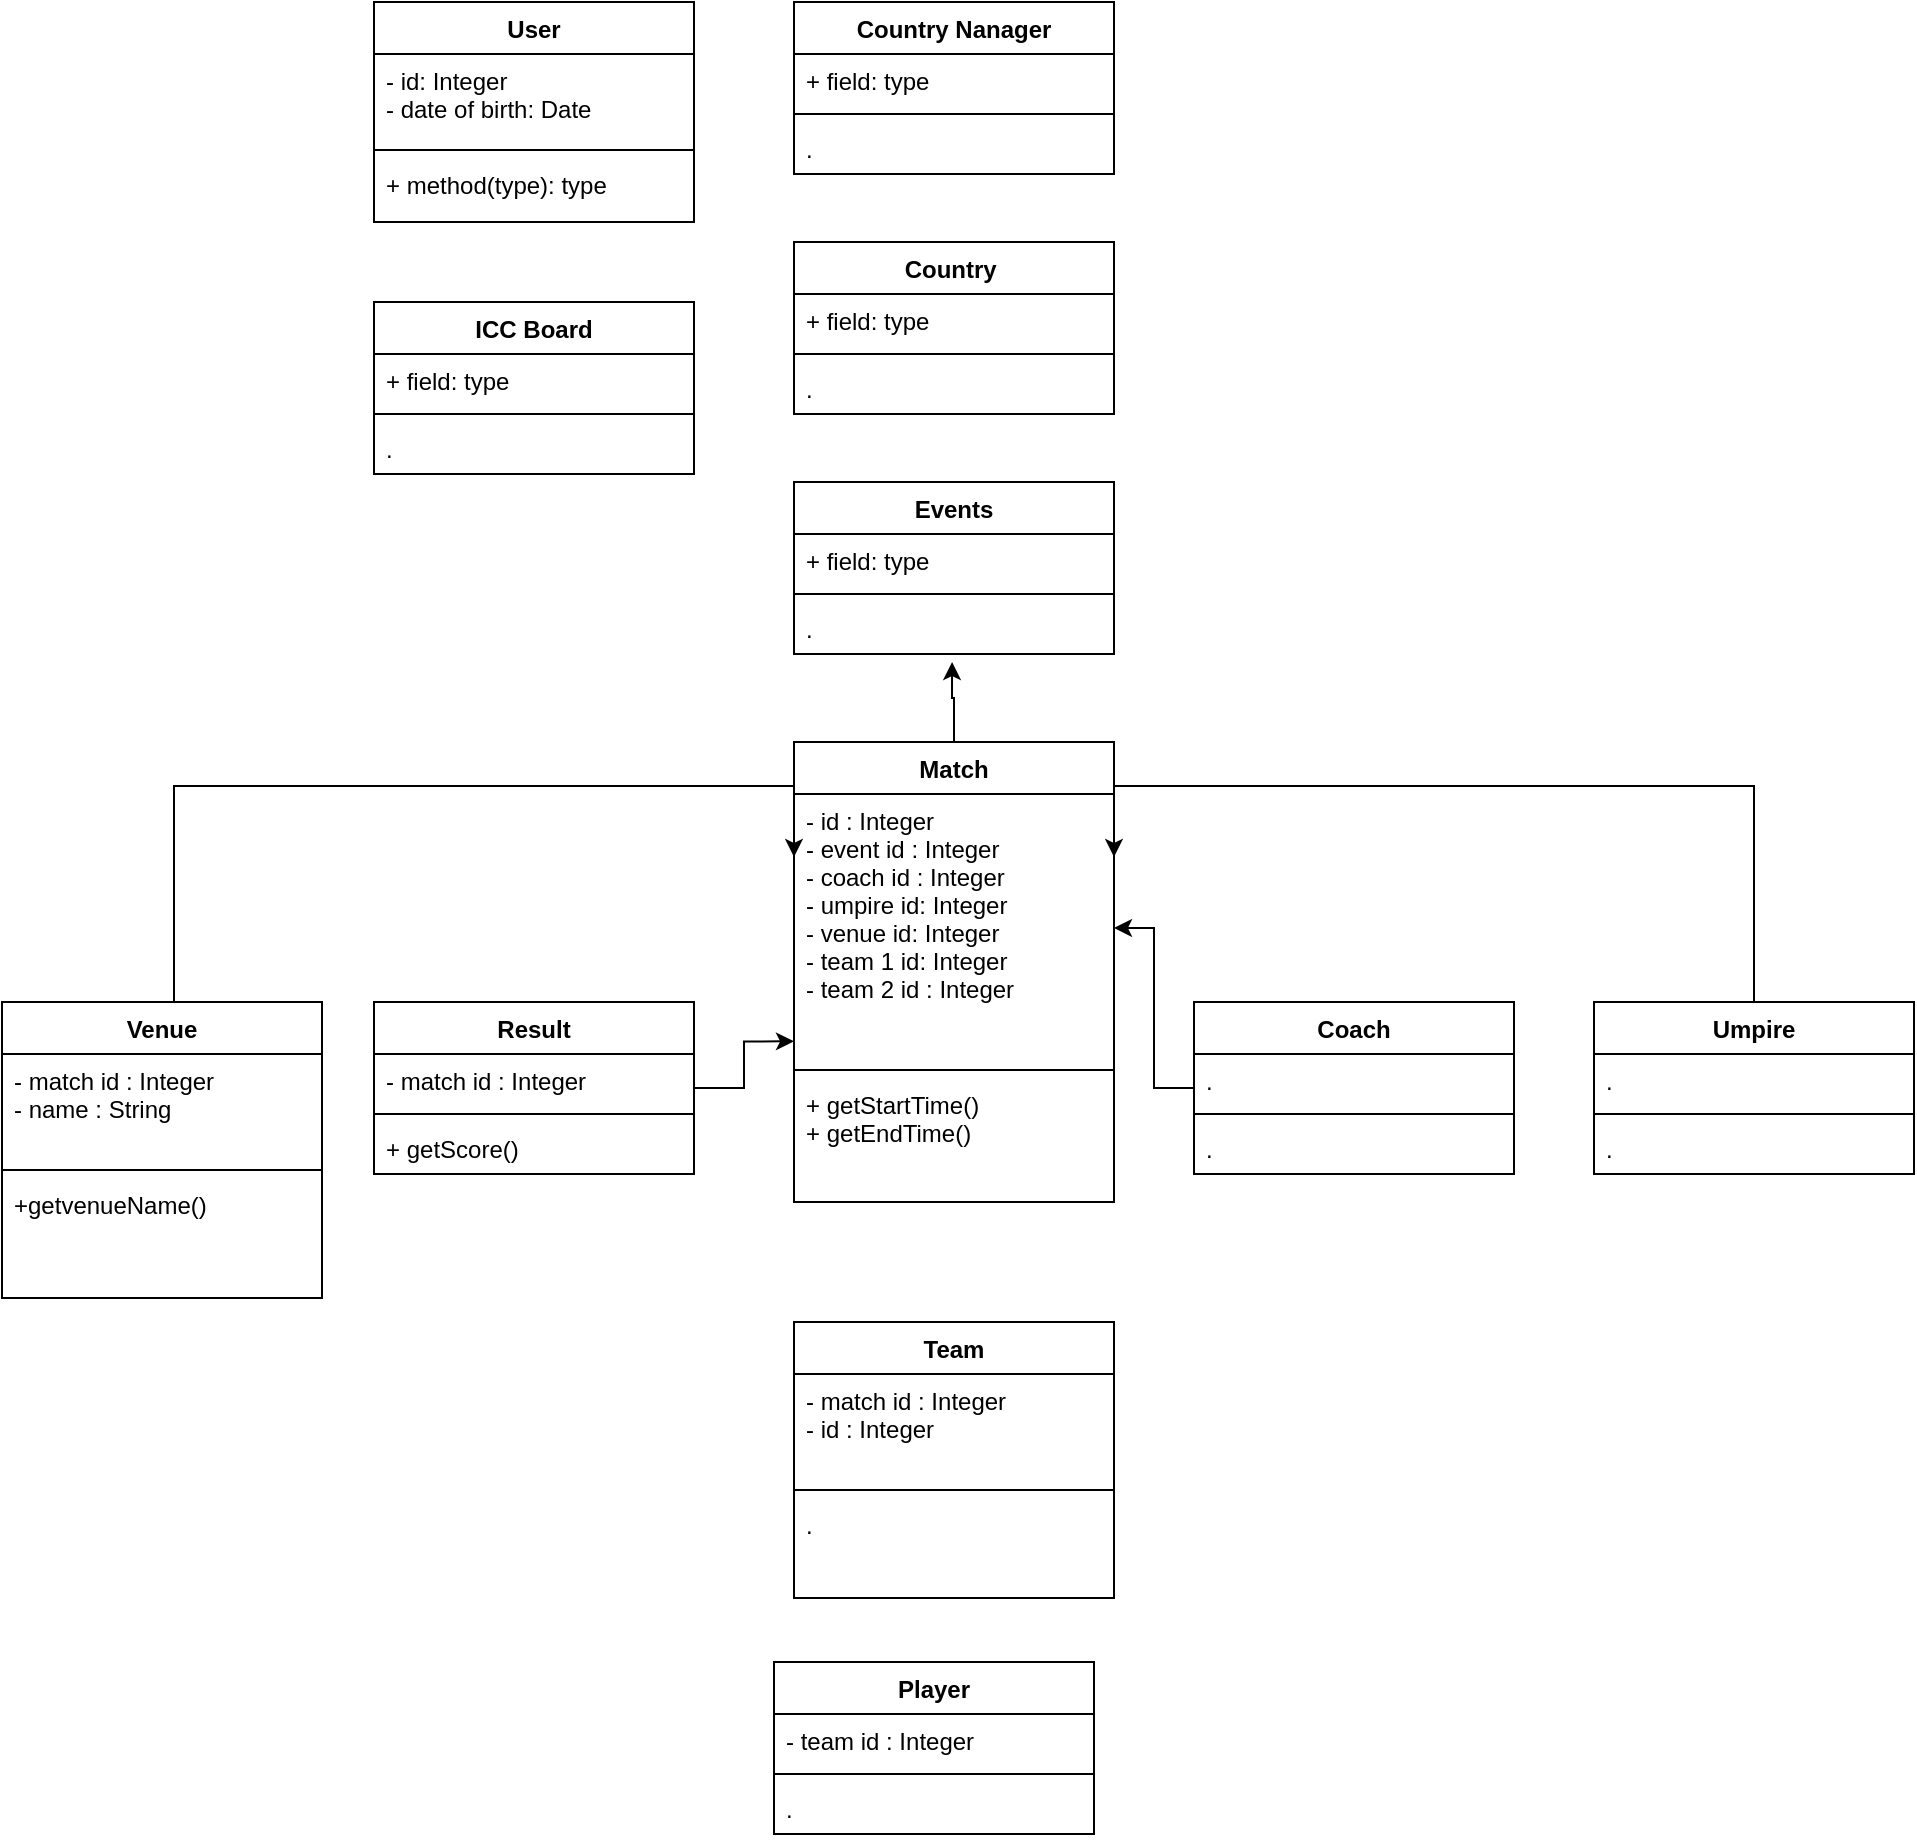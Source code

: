 <mxfile version="15.0.4" type="device"><diagram id="Cr2H69QlrkXvRsH1IQbM" name="Page-1"><mxGraphModel dx="1108" dy="492" grid="1" gridSize="10" guides="1" tooltips="1" connect="1" arrows="1" fold="1" page="1" pageScale="1" pageWidth="827" pageHeight="1169" math="0" shadow="0"><root><mxCell id="0"/><mxCell id="1" parent="0"/><mxCell id="Sb1HRaZvyHc4vmfKNJPv-11" value="User" style="swimlane;fontStyle=1;align=center;verticalAlign=top;childLayout=stackLayout;horizontal=1;startSize=26;horizontalStack=0;resizeParent=1;resizeParentMax=0;resizeLast=0;collapsible=1;marginBottom=0;" parent="1" vertex="1"><mxGeometry x="270" y="100" width="160" height="110" as="geometry"/></mxCell><mxCell id="Sb1HRaZvyHc4vmfKNJPv-12" value="- id: Integer&#10;- date of birth: Date" style="text;strokeColor=none;fillColor=none;align=left;verticalAlign=top;spacingLeft=4;spacingRight=4;overflow=hidden;rotatable=0;points=[[0,0.5],[1,0.5]];portConstraint=eastwest;" parent="Sb1HRaZvyHc4vmfKNJPv-11" vertex="1"><mxGeometry y="26" width="160" height="44" as="geometry"/></mxCell><mxCell id="Sb1HRaZvyHc4vmfKNJPv-13" value="" style="line;strokeWidth=1;fillColor=none;align=left;verticalAlign=middle;spacingTop=-1;spacingLeft=3;spacingRight=3;rotatable=0;labelPosition=right;points=[];portConstraint=eastwest;" parent="Sb1HRaZvyHc4vmfKNJPv-11" vertex="1"><mxGeometry y="70" width="160" height="8" as="geometry"/></mxCell><mxCell id="Sb1HRaZvyHc4vmfKNJPv-14" value="+ method(type): type" style="text;strokeColor=none;fillColor=none;align=left;verticalAlign=top;spacingLeft=4;spacingRight=4;overflow=hidden;rotatable=0;points=[[0,0.5],[1,0.5]];portConstraint=eastwest;" parent="Sb1HRaZvyHc4vmfKNJPv-11" vertex="1"><mxGeometry y="78" width="160" height="32" as="geometry"/></mxCell><mxCell id="Sb1HRaZvyHc4vmfKNJPv-15" value="ICC Board" style="swimlane;fontStyle=1;align=center;verticalAlign=top;childLayout=stackLayout;horizontal=1;startSize=26;horizontalStack=0;resizeParent=1;resizeParentMax=0;resizeLast=0;collapsible=1;marginBottom=0;" parent="1" vertex="1"><mxGeometry x="270" y="250" width="160" height="86" as="geometry"/></mxCell><mxCell id="Sb1HRaZvyHc4vmfKNJPv-16" value="+ field: type" style="text;strokeColor=none;fillColor=none;align=left;verticalAlign=top;spacingLeft=4;spacingRight=4;overflow=hidden;rotatable=0;points=[[0,0.5],[1,0.5]];portConstraint=eastwest;" parent="Sb1HRaZvyHc4vmfKNJPv-15" vertex="1"><mxGeometry y="26" width="160" height="26" as="geometry"/></mxCell><mxCell id="Sb1HRaZvyHc4vmfKNJPv-17" value="" style="line;strokeWidth=1;fillColor=none;align=left;verticalAlign=middle;spacingTop=-1;spacingLeft=3;spacingRight=3;rotatable=0;labelPosition=right;points=[];portConstraint=eastwest;" parent="Sb1HRaZvyHc4vmfKNJPv-15" vertex="1"><mxGeometry y="52" width="160" height="8" as="geometry"/></mxCell><mxCell id="Sb1HRaZvyHc4vmfKNJPv-18" value="." style="text;strokeColor=none;fillColor=none;align=left;verticalAlign=top;spacingLeft=4;spacingRight=4;overflow=hidden;rotatable=0;points=[[0,0.5],[1,0.5]];portConstraint=eastwest;" parent="Sb1HRaZvyHc4vmfKNJPv-15" vertex="1"><mxGeometry y="60" width="160" height="26" as="geometry"/></mxCell><mxCell id="Sb1HRaZvyHc4vmfKNJPv-20" value="Player" style="swimlane;fontStyle=1;align=center;verticalAlign=top;childLayout=stackLayout;horizontal=1;startSize=26;horizontalStack=0;resizeParent=1;resizeParentMax=0;resizeLast=0;collapsible=1;marginBottom=0;" parent="1" vertex="1"><mxGeometry x="470" y="930" width="160" height="86" as="geometry"/></mxCell><mxCell id="Sb1HRaZvyHc4vmfKNJPv-21" value="- team id : Integer" style="text;strokeColor=none;fillColor=none;align=left;verticalAlign=top;spacingLeft=4;spacingRight=4;overflow=hidden;rotatable=0;points=[[0,0.5],[1,0.5]];portConstraint=eastwest;" parent="Sb1HRaZvyHc4vmfKNJPv-20" vertex="1"><mxGeometry y="26" width="160" height="26" as="geometry"/></mxCell><mxCell id="Sb1HRaZvyHc4vmfKNJPv-22" value="" style="line;strokeWidth=1;fillColor=none;align=left;verticalAlign=middle;spacingTop=-1;spacingLeft=3;spacingRight=3;rotatable=0;labelPosition=right;points=[];portConstraint=eastwest;" parent="Sb1HRaZvyHc4vmfKNJPv-20" vertex="1"><mxGeometry y="52" width="160" height="8" as="geometry"/></mxCell><mxCell id="Sb1HRaZvyHc4vmfKNJPv-23" value="." style="text;strokeColor=none;fillColor=none;align=left;verticalAlign=top;spacingLeft=4;spacingRight=4;overflow=hidden;rotatable=0;points=[[0,0.5],[1,0.5]];portConstraint=eastwest;" parent="Sb1HRaZvyHc4vmfKNJPv-20" vertex="1"><mxGeometry y="60" width="160" height="26" as="geometry"/></mxCell><mxCell id="Sb1HRaZvyHc4vmfKNJPv-66" style="edgeStyle=orthogonalEdgeStyle;rounded=0;orthogonalLoop=1;jettySize=auto;html=1;" parent="1" source="Sb1HRaZvyHc4vmfKNJPv-24" target="Sb1HRaZvyHc4vmfKNJPv-41" edge="1"><mxGeometry relative="1" as="geometry"/></mxCell><mxCell id="Sb1HRaZvyHc4vmfKNJPv-24" value="Coach" style="swimlane;fontStyle=1;align=center;verticalAlign=top;childLayout=stackLayout;horizontal=1;startSize=26;horizontalStack=0;resizeParent=1;resizeParentMax=0;resizeLast=0;collapsible=1;marginBottom=0;" parent="1" vertex="1"><mxGeometry x="680" y="600" width="160" height="86" as="geometry"/></mxCell><mxCell id="Sb1HRaZvyHc4vmfKNJPv-25" value="." style="text;strokeColor=none;fillColor=none;align=left;verticalAlign=top;spacingLeft=4;spacingRight=4;overflow=hidden;rotatable=0;points=[[0,0.5],[1,0.5]];portConstraint=eastwest;" parent="Sb1HRaZvyHc4vmfKNJPv-24" vertex="1"><mxGeometry y="26" width="160" height="26" as="geometry"/></mxCell><mxCell id="Sb1HRaZvyHc4vmfKNJPv-26" value="" style="line;strokeWidth=1;fillColor=none;align=left;verticalAlign=middle;spacingTop=-1;spacingLeft=3;spacingRight=3;rotatable=0;labelPosition=right;points=[];portConstraint=eastwest;" parent="Sb1HRaZvyHc4vmfKNJPv-24" vertex="1"><mxGeometry y="52" width="160" height="8" as="geometry"/></mxCell><mxCell id="Sb1HRaZvyHc4vmfKNJPv-27" value="." style="text;strokeColor=none;fillColor=none;align=left;verticalAlign=top;spacingLeft=4;spacingRight=4;overflow=hidden;rotatable=0;points=[[0,0.5],[1,0.5]];portConstraint=eastwest;" parent="Sb1HRaZvyHc4vmfKNJPv-24" vertex="1"><mxGeometry y="60" width="160" height="26" as="geometry"/></mxCell><mxCell id="Sb1HRaZvyHc4vmfKNJPv-28" value="Country Nanager" style="swimlane;fontStyle=1;align=center;verticalAlign=top;childLayout=stackLayout;horizontal=1;startSize=26;horizontalStack=0;resizeParent=1;resizeParentMax=0;resizeLast=0;collapsible=1;marginBottom=0;" parent="1" vertex="1"><mxGeometry x="480" y="100" width="160" height="86" as="geometry"/></mxCell><mxCell id="Sb1HRaZvyHc4vmfKNJPv-29" value="+ field: type" style="text;strokeColor=none;fillColor=none;align=left;verticalAlign=top;spacingLeft=4;spacingRight=4;overflow=hidden;rotatable=0;points=[[0,0.5],[1,0.5]];portConstraint=eastwest;" parent="Sb1HRaZvyHc4vmfKNJPv-28" vertex="1"><mxGeometry y="26" width="160" height="26" as="geometry"/></mxCell><mxCell id="Sb1HRaZvyHc4vmfKNJPv-30" value="" style="line;strokeWidth=1;fillColor=none;align=left;verticalAlign=middle;spacingTop=-1;spacingLeft=3;spacingRight=3;rotatable=0;labelPosition=right;points=[];portConstraint=eastwest;" parent="Sb1HRaZvyHc4vmfKNJPv-28" vertex="1"><mxGeometry y="52" width="160" height="8" as="geometry"/></mxCell><mxCell id="Sb1HRaZvyHc4vmfKNJPv-31" value="." style="text;strokeColor=none;fillColor=none;align=left;verticalAlign=top;spacingLeft=4;spacingRight=4;overflow=hidden;rotatable=0;points=[[0,0.5],[1,0.5]];portConstraint=eastwest;" parent="Sb1HRaZvyHc4vmfKNJPv-28" vertex="1"><mxGeometry y="60" width="160" height="26" as="geometry"/></mxCell><mxCell id="Sb1HRaZvyHc4vmfKNJPv-67" style="edgeStyle=orthogonalEdgeStyle;rounded=0;orthogonalLoop=1;jettySize=auto;html=1;entryX=1;entryY=0.25;entryDx=0;entryDy=0;" parent="1" source="Sb1HRaZvyHc4vmfKNJPv-32" target="Sb1HRaZvyHc4vmfKNJPv-40" edge="1"><mxGeometry relative="1" as="geometry"><Array as="points"><mxPoint x="960" y="492"/></Array></mxGeometry></mxCell><mxCell id="Sb1HRaZvyHc4vmfKNJPv-32" value="Umpire" style="swimlane;fontStyle=1;align=center;verticalAlign=top;childLayout=stackLayout;horizontal=1;startSize=26;horizontalStack=0;resizeParent=1;resizeParentMax=0;resizeLast=0;collapsible=1;marginBottom=0;" parent="1" vertex="1"><mxGeometry x="880" y="600" width="160" height="86" as="geometry"/></mxCell><mxCell id="Sb1HRaZvyHc4vmfKNJPv-33" value="." style="text;strokeColor=none;fillColor=none;align=left;verticalAlign=top;spacingLeft=4;spacingRight=4;overflow=hidden;rotatable=0;points=[[0,0.5],[1,0.5]];portConstraint=eastwest;" parent="Sb1HRaZvyHc4vmfKNJPv-32" vertex="1"><mxGeometry y="26" width="160" height="26" as="geometry"/></mxCell><mxCell id="Sb1HRaZvyHc4vmfKNJPv-34" value="" style="line;strokeWidth=1;fillColor=none;align=left;verticalAlign=middle;spacingTop=-1;spacingLeft=3;spacingRight=3;rotatable=0;labelPosition=right;points=[];portConstraint=eastwest;" parent="Sb1HRaZvyHc4vmfKNJPv-32" vertex="1"><mxGeometry y="52" width="160" height="8" as="geometry"/></mxCell><mxCell id="Sb1HRaZvyHc4vmfKNJPv-35" value="." style="text;strokeColor=none;fillColor=none;align=left;verticalAlign=top;spacingLeft=4;spacingRight=4;overflow=hidden;rotatable=0;points=[[0,0.5],[1,0.5]];portConstraint=eastwest;" parent="Sb1HRaZvyHc4vmfKNJPv-32" vertex="1"><mxGeometry y="60" width="160" height="26" as="geometry"/></mxCell><mxCell id="Sb1HRaZvyHc4vmfKNJPv-36" value="Team" style="swimlane;fontStyle=1;align=center;verticalAlign=top;childLayout=stackLayout;horizontal=1;startSize=26;horizontalStack=0;resizeParent=1;resizeParentMax=0;resizeLast=0;collapsible=1;marginBottom=0;" parent="1" vertex="1"><mxGeometry x="480" y="760" width="160" height="138" as="geometry"/></mxCell><mxCell id="Sb1HRaZvyHc4vmfKNJPv-37" value="- match id : Integer&#10;- id : Integer" style="text;strokeColor=none;fillColor=none;align=left;verticalAlign=top;spacingLeft=4;spacingRight=4;overflow=hidden;rotatable=0;points=[[0,0.5],[1,0.5]];portConstraint=eastwest;" parent="Sb1HRaZvyHc4vmfKNJPv-36" vertex="1"><mxGeometry y="26" width="160" height="54" as="geometry"/></mxCell><mxCell id="Sb1HRaZvyHc4vmfKNJPv-38" value="" style="line;strokeWidth=1;fillColor=none;align=left;verticalAlign=middle;spacingTop=-1;spacingLeft=3;spacingRight=3;rotatable=0;labelPosition=right;points=[];portConstraint=eastwest;" parent="Sb1HRaZvyHc4vmfKNJPv-36" vertex="1"><mxGeometry y="80" width="160" height="8" as="geometry"/></mxCell><mxCell id="Sb1HRaZvyHc4vmfKNJPv-39" value="." style="text;strokeColor=none;fillColor=none;align=left;verticalAlign=top;spacingLeft=4;spacingRight=4;overflow=hidden;rotatable=0;points=[[0,0.5],[1,0.5]];portConstraint=eastwest;" parent="Sb1HRaZvyHc4vmfKNJPv-36" vertex="1"><mxGeometry y="88" width="160" height="50" as="geometry"/></mxCell><mxCell id="Sb1HRaZvyHc4vmfKNJPv-61" style="edgeStyle=orthogonalEdgeStyle;rounded=0;orthogonalLoop=1;jettySize=auto;html=1;entryX=0.494;entryY=1.154;entryDx=0;entryDy=0;entryPerimeter=0;" parent="1" source="Sb1HRaZvyHc4vmfKNJPv-40" target="Sb1HRaZvyHc4vmfKNJPv-56" edge="1"><mxGeometry relative="1" as="geometry"><Array as="points"><mxPoint x="560" y="448"/><mxPoint x="559" y="448"/></Array></mxGeometry></mxCell><mxCell id="Sb1HRaZvyHc4vmfKNJPv-40" value="Match" style="swimlane;fontStyle=1;align=center;verticalAlign=top;childLayout=stackLayout;horizontal=1;startSize=26;horizontalStack=0;resizeParent=1;resizeParentMax=0;resizeLast=0;collapsible=1;marginBottom=0;" parent="1" vertex="1"><mxGeometry x="480" y="470" width="160" height="230" as="geometry"><mxRectangle x="480" y="470" width="70" height="26" as="alternateBounds"/></mxGeometry></mxCell><mxCell id="Sb1HRaZvyHc4vmfKNJPv-41" value="- id : Integer&#10;- event id : Integer&#10;- coach id : Integer&#10;- umpire id: Integer&#10;- venue id: Integer&#10;- team 1 id: Integer&#10;- team 2 id : Integer" style="text;strokeColor=none;fillColor=none;align=left;verticalAlign=top;spacingLeft=4;spacingRight=4;overflow=hidden;rotatable=0;points=[[0,0.5],[1,0.5]];portConstraint=eastwest;" parent="Sb1HRaZvyHc4vmfKNJPv-40" vertex="1"><mxGeometry y="26" width="160" height="134" as="geometry"/></mxCell><mxCell id="Sb1HRaZvyHc4vmfKNJPv-42" value="" style="line;strokeWidth=1;fillColor=none;align=left;verticalAlign=middle;spacingTop=-1;spacingLeft=3;spacingRight=3;rotatable=0;labelPosition=right;points=[];portConstraint=eastwest;" parent="Sb1HRaZvyHc4vmfKNJPv-40" vertex="1"><mxGeometry y="160" width="160" height="8" as="geometry"/></mxCell><mxCell id="Sb1HRaZvyHc4vmfKNJPv-43" value="+ getStartTime()&#10;+ getEndTime()&#10;&#10;&#10;" style="text;strokeColor=none;fillColor=none;align=left;verticalAlign=top;spacingLeft=4;spacingRight=4;overflow=hidden;rotatable=0;points=[[0,0.5],[1,0.5]];portConstraint=eastwest;" parent="Sb1HRaZvyHc4vmfKNJPv-40" vertex="1"><mxGeometry y="168" width="160" height="62" as="geometry"/></mxCell><mxCell id="Sb1HRaZvyHc4vmfKNJPv-65" style="edgeStyle=orthogonalEdgeStyle;rounded=0;orthogonalLoop=1;jettySize=auto;html=1;entryX=0;entryY=0.25;entryDx=0;entryDy=0;" parent="1" source="Sb1HRaZvyHc4vmfKNJPv-44" target="Sb1HRaZvyHc4vmfKNJPv-40" edge="1"><mxGeometry relative="1" as="geometry"><Array as="points"><mxPoint x="170" y="492"/></Array></mxGeometry></mxCell><mxCell id="Sb1HRaZvyHc4vmfKNJPv-44" value="Venue" style="swimlane;fontStyle=1;align=center;verticalAlign=top;childLayout=stackLayout;horizontal=1;startSize=26;horizontalStack=0;resizeParent=1;resizeParentMax=0;resizeLast=0;collapsible=1;marginBottom=0;" parent="1" vertex="1"><mxGeometry x="84" y="600" width="160" height="148" as="geometry"/></mxCell><mxCell id="Sb1HRaZvyHc4vmfKNJPv-45" value="- match id : Integer&#10;- name : String" style="text;strokeColor=none;fillColor=none;align=left;verticalAlign=top;spacingLeft=4;spacingRight=4;overflow=hidden;rotatable=0;points=[[0,0.5],[1,0.5]];portConstraint=eastwest;" parent="Sb1HRaZvyHc4vmfKNJPv-44" vertex="1"><mxGeometry y="26" width="160" height="54" as="geometry"/></mxCell><mxCell id="Sb1HRaZvyHc4vmfKNJPv-46" value="" style="line;strokeWidth=1;fillColor=none;align=left;verticalAlign=middle;spacingTop=-1;spacingLeft=3;spacingRight=3;rotatable=0;labelPosition=right;points=[];portConstraint=eastwest;" parent="Sb1HRaZvyHc4vmfKNJPv-44" vertex="1"><mxGeometry y="80" width="160" height="8" as="geometry"/></mxCell><mxCell id="Sb1HRaZvyHc4vmfKNJPv-47" value="+getvenueName()" style="text;strokeColor=none;fillColor=none;align=left;verticalAlign=top;spacingLeft=4;spacingRight=4;overflow=hidden;rotatable=0;points=[[0,0.5],[1,0.5]];portConstraint=eastwest;" parent="Sb1HRaZvyHc4vmfKNJPv-44" vertex="1"><mxGeometry y="88" width="160" height="60" as="geometry"/></mxCell><mxCell id="Sb1HRaZvyHc4vmfKNJPv-64" style="edgeStyle=orthogonalEdgeStyle;rounded=0;orthogonalLoop=1;jettySize=auto;html=1;entryX=0;entryY=0.923;entryDx=0;entryDy=0;entryPerimeter=0;" parent="1" source="Sb1HRaZvyHc4vmfKNJPv-48" target="Sb1HRaZvyHc4vmfKNJPv-41" edge="1"><mxGeometry relative="1" as="geometry"/></mxCell><mxCell id="Sb1HRaZvyHc4vmfKNJPv-48" value="Result" style="swimlane;fontStyle=1;align=center;verticalAlign=top;childLayout=stackLayout;horizontal=1;startSize=26;horizontalStack=0;resizeParent=1;resizeParentMax=0;resizeLast=0;collapsible=1;marginBottom=0;" parent="1" vertex="1"><mxGeometry x="270" y="600" width="160" height="86" as="geometry"/></mxCell><mxCell id="Sb1HRaZvyHc4vmfKNJPv-49" value="- match id : Integer" style="text;strokeColor=none;fillColor=none;align=left;verticalAlign=top;spacingLeft=4;spacingRight=4;overflow=hidden;rotatable=0;points=[[0,0.5],[1,0.5]];portConstraint=eastwest;" parent="Sb1HRaZvyHc4vmfKNJPv-48" vertex="1"><mxGeometry y="26" width="160" height="26" as="geometry"/></mxCell><mxCell id="Sb1HRaZvyHc4vmfKNJPv-50" value="" style="line;strokeWidth=1;fillColor=none;align=left;verticalAlign=middle;spacingTop=-1;spacingLeft=3;spacingRight=3;rotatable=0;labelPosition=right;points=[];portConstraint=eastwest;" parent="Sb1HRaZvyHc4vmfKNJPv-48" vertex="1"><mxGeometry y="52" width="160" height="8" as="geometry"/></mxCell><mxCell id="Sb1HRaZvyHc4vmfKNJPv-51" value="+ getScore()" style="text;strokeColor=none;fillColor=none;align=left;verticalAlign=top;spacingLeft=4;spacingRight=4;overflow=hidden;rotatable=0;points=[[0,0.5],[1,0.5]];portConstraint=eastwest;" parent="Sb1HRaZvyHc4vmfKNJPv-48" vertex="1"><mxGeometry y="60" width="160" height="26" as="geometry"/></mxCell><mxCell id="Sb1HRaZvyHc4vmfKNJPv-53" value="Events" style="swimlane;fontStyle=1;align=center;verticalAlign=top;childLayout=stackLayout;horizontal=1;startSize=26;horizontalStack=0;resizeParent=1;resizeParentMax=0;resizeLast=0;collapsible=1;marginBottom=0;" parent="1" vertex="1"><mxGeometry x="480" y="340" width="160" height="86" as="geometry"/></mxCell><mxCell id="Sb1HRaZvyHc4vmfKNJPv-54" value="+ field: type" style="text;strokeColor=none;fillColor=none;align=left;verticalAlign=top;spacingLeft=4;spacingRight=4;overflow=hidden;rotatable=0;points=[[0,0.5],[1,0.5]];portConstraint=eastwest;" parent="Sb1HRaZvyHc4vmfKNJPv-53" vertex="1"><mxGeometry y="26" width="160" height="26" as="geometry"/></mxCell><mxCell id="Sb1HRaZvyHc4vmfKNJPv-55" value="" style="line;strokeWidth=1;fillColor=none;align=left;verticalAlign=middle;spacingTop=-1;spacingLeft=3;spacingRight=3;rotatable=0;labelPosition=right;points=[];portConstraint=eastwest;" parent="Sb1HRaZvyHc4vmfKNJPv-53" vertex="1"><mxGeometry y="52" width="160" height="8" as="geometry"/></mxCell><mxCell id="Sb1HRaZvyHc4vmfKNJPv-56" value="." style="text;strokeColor=none;fillColor=none;align=left;verticalAlign=top;spacingLeft=4;spacingRight=4;overflow=hidden;rotatable=0;points=[[0,0.5],[1,0.5]];portConstraint=eastwest;" parent="Sb1HRaZvyHc4vmfKNJPv-53" vertex="1"><mxGeometry y="60" width="160" height="26" as="geometry"/></mxCell><mxCell id="5EmattUBfOp1mzbbA_cl-2" value="Country " style="swimlane;fontStyle=1;align=center;verticalAlign=top;childLayout=stackLayout;horizontal=1;startSize=26;horizontalStack=0;resizeParent=1;resizeParentMax=0;resizeLast=0;collapsible=1;marginBottom=0;" vertex="1" parent="1"><mxGeometry x="480" y="220" width="160" height="86" as="geometry"/></mxCell><mxCell id="5EmattUBfOp1mzbbA_cl-3" value="+ field: type" style="text;strokeColor=none;fillColor=none;align=left;verticalAlign=top;spacingLeft=4;spacingRight=4;overflow=hidden;rotatable=0;points=[[0,0.5],[1,0.5]];portConstraint=eastwest;" vertex="1" parent="5EmattUBfOp1mzbbA_cl-2"><mxGeometry y="26" width="160" height="26" as="geometry"/></mxCell><mxCell id="5EmattUBfOp1mzbbA_cl-4" value="" style="line;strokeWidth=1;fillColor=none;align=left;verticalAlign=middle;spacingTop=-1;spacingLeft=3;spacingRight=3;rotatable=0;labelPosition=right;points=[];portConstraint=eastwest;" vertex="1" parent="5EmattUBfOp1mzbbA_cl-2"><mxGeometry y="52" width="160" height="8" as="geometry"/></mxCell><mxCell id="5EmattUBfOp1mzbbA_cl-5" value="." style="text;strokeColor=none;fillColor=none;align=left;verticalAlign=top;spacingLeft=4;spacingRight=4;overflow=hidden;rotatable=0;points=[[0,0.5],[1,0.5]];portConstraint=eastwest;" vertex="1" parent="5EmattUBfOp1mzbbA_cl-2"><mxGeometry y="60" width="160" height="26" as="geometry"/></mxCell></root></mxGraphModel></diagram></mxfile>